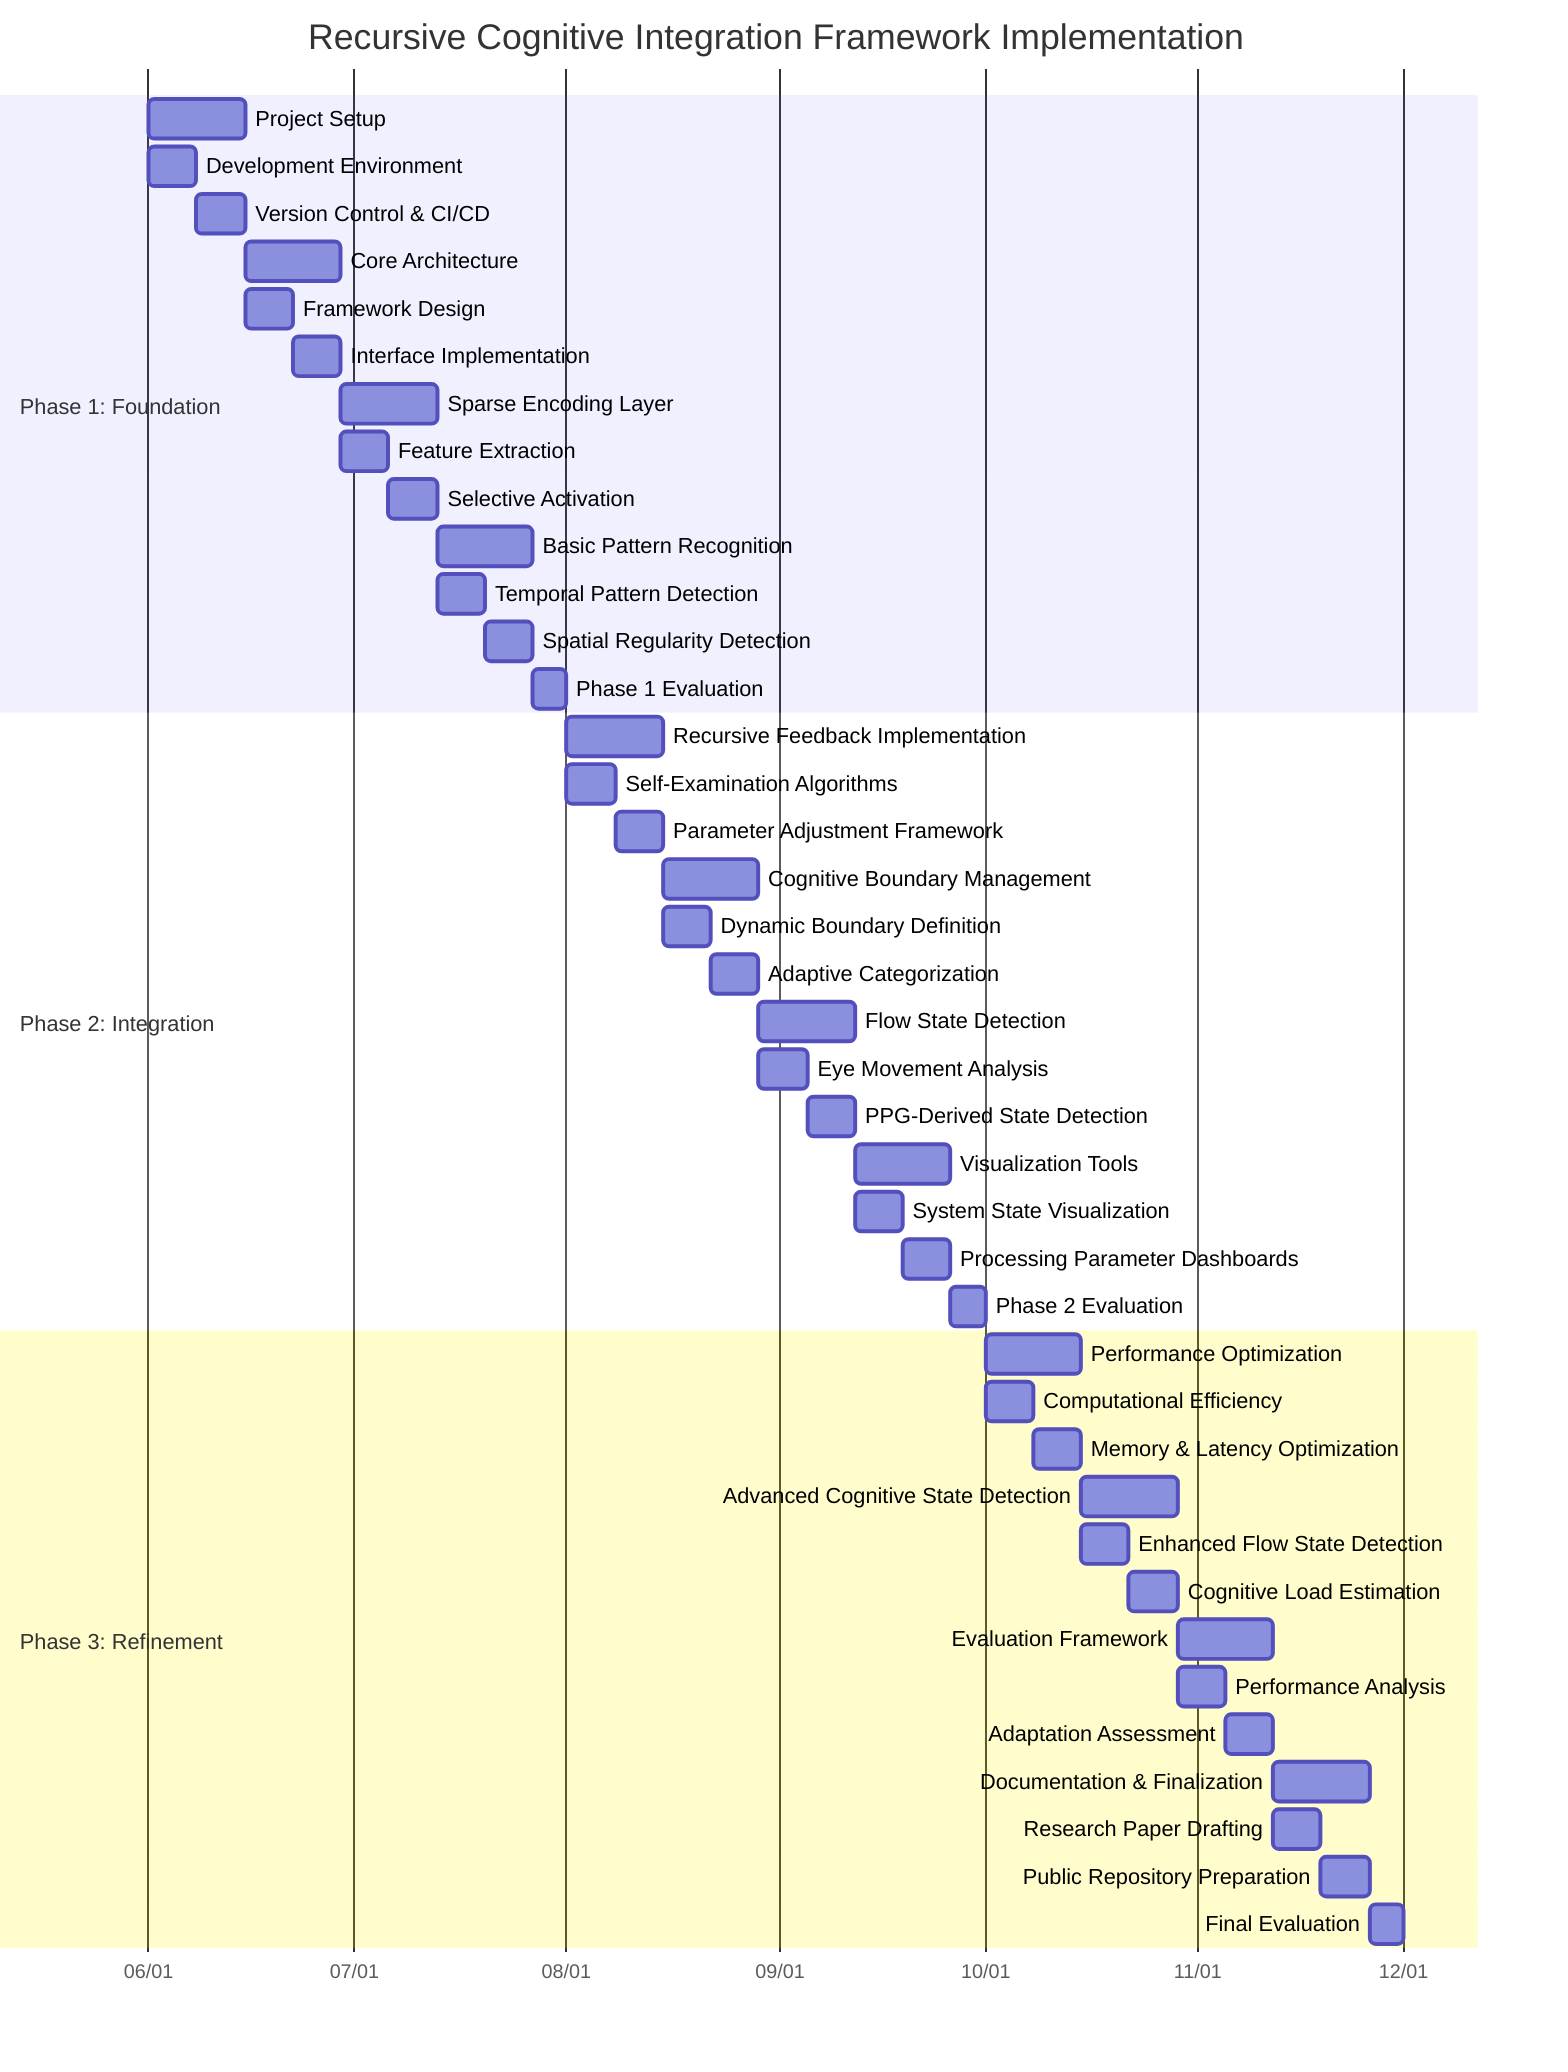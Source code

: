 ---
id: 901f5ed2-26cb-45b6-b232-a1b2ee8cffa6
---
gantt
    title Recursive Cognitive Integration Framework Implementation
    dateFormat  YYYY-MM-DD
    axisFormat %m/%d
    
    section Phase 1: Foundation
    Project Setup                      :2023-06-01, 14d
    Development Environment           :2023-06-01, 7d
    Version Control & CI/CD           :2023-06-08, 7d
    
    Core Architecture                 :2023-06-15, 14d
    Framework Design                  :2023-06-15, 7d
    Interface Implementation          :2023-06-22, 7d
    
    Sparse Encoding Layer             :2023-06-29, 14d
    Feature Extraction                :2023-06-29, 7d
    Selective Activation              :2023-07-06, 7d
    
    Basic Pattern Recognition         :2023-07-13, 14d
    Temporal Pattern Detection        :2023-07-13, 7d
    Spatial Regularity Detection      :2023-07-20, 7d
    
    Phase 1 Evaluation                :2023-07-27, 5d
    
    section Phase 2: Integration
    Recursive Feedback Implementation :2023-08-01, 14d
    Self-Examination Algorithms       :2023-08-01, 7d
    Parameter Adjustment Framework    :2023-08-08, 7d
    
    Cognitive Boundary Management     :2023-08-15, 14d
    Dynamic Boundary Definition       :2023-08-15, 7d
    Adaptive Categorization           :2023-08-22, 7d
    
    Flow State Detection              :2023-08-29, 14d
    Eye Movement Analysis             :2023-08-29, 7d
    PPG-Derived State Detection       :2023-09-05, 7d
    
    Visualization Tools               :2023-09-12, 14d
    System State Visualization        :2023-09-12, 7d
    Processing Parameter Dashboards   :2023-09-19, 7d
    
    Phase 2 Evaluation                :2023-09-26, 5d
    
    section Phase 3: Refinement
    Performance Optimization          :2023-10-01, 14d
    Computational Efficiency          :2023-10-01, 7d
    Memory & Latency Optimization     :2023-10-08, 7d
    
    Advanced Cognitive State Detection :2023-10-15, 14d
    Enhanced Flow State Detection     :2023-10-15, 7d
    Cognitive Load Estimation         :2023-10-22, 7d
    
    Evaluation Framework              :2023-10-29, 14d
    Performance Analysis              :2023-10-29, 7d
    Adaptation Assessment             :2023-11-05, 7d
    
    Documentation & Finalization      :2023-11-12, 14d
    Research Paper Drafting           :2023-11-12, 7d
    Public Repository Preparation     :2023-11-19, 7d
    
    Final Evaluation                  :2023-11-26, 5d